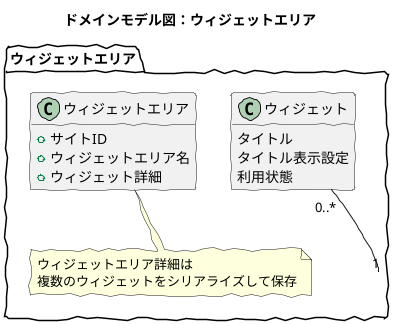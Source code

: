 @startuml
skinparam handwritten true
skinparam backgroundColor white
hide method

title ドメインモデル図：ウィジェットエリア

package ウィジェットエリア {
	
	class ウィジェットエリア {
    + サイトID
		+ ウィジェットエリア名
    + ウィジェット詳細
	}
	note bottom
	ウィジェットエリア詳細は
	複数のウィジェットをシリアライズして保存
	end note
	
	class ウィジェット {
		タイトル
		タイトル表示設定
		利用状態
	}
	
}
 
ウィジェット "0..*" -down- "1" ウィジェットエリア 

@enduml
